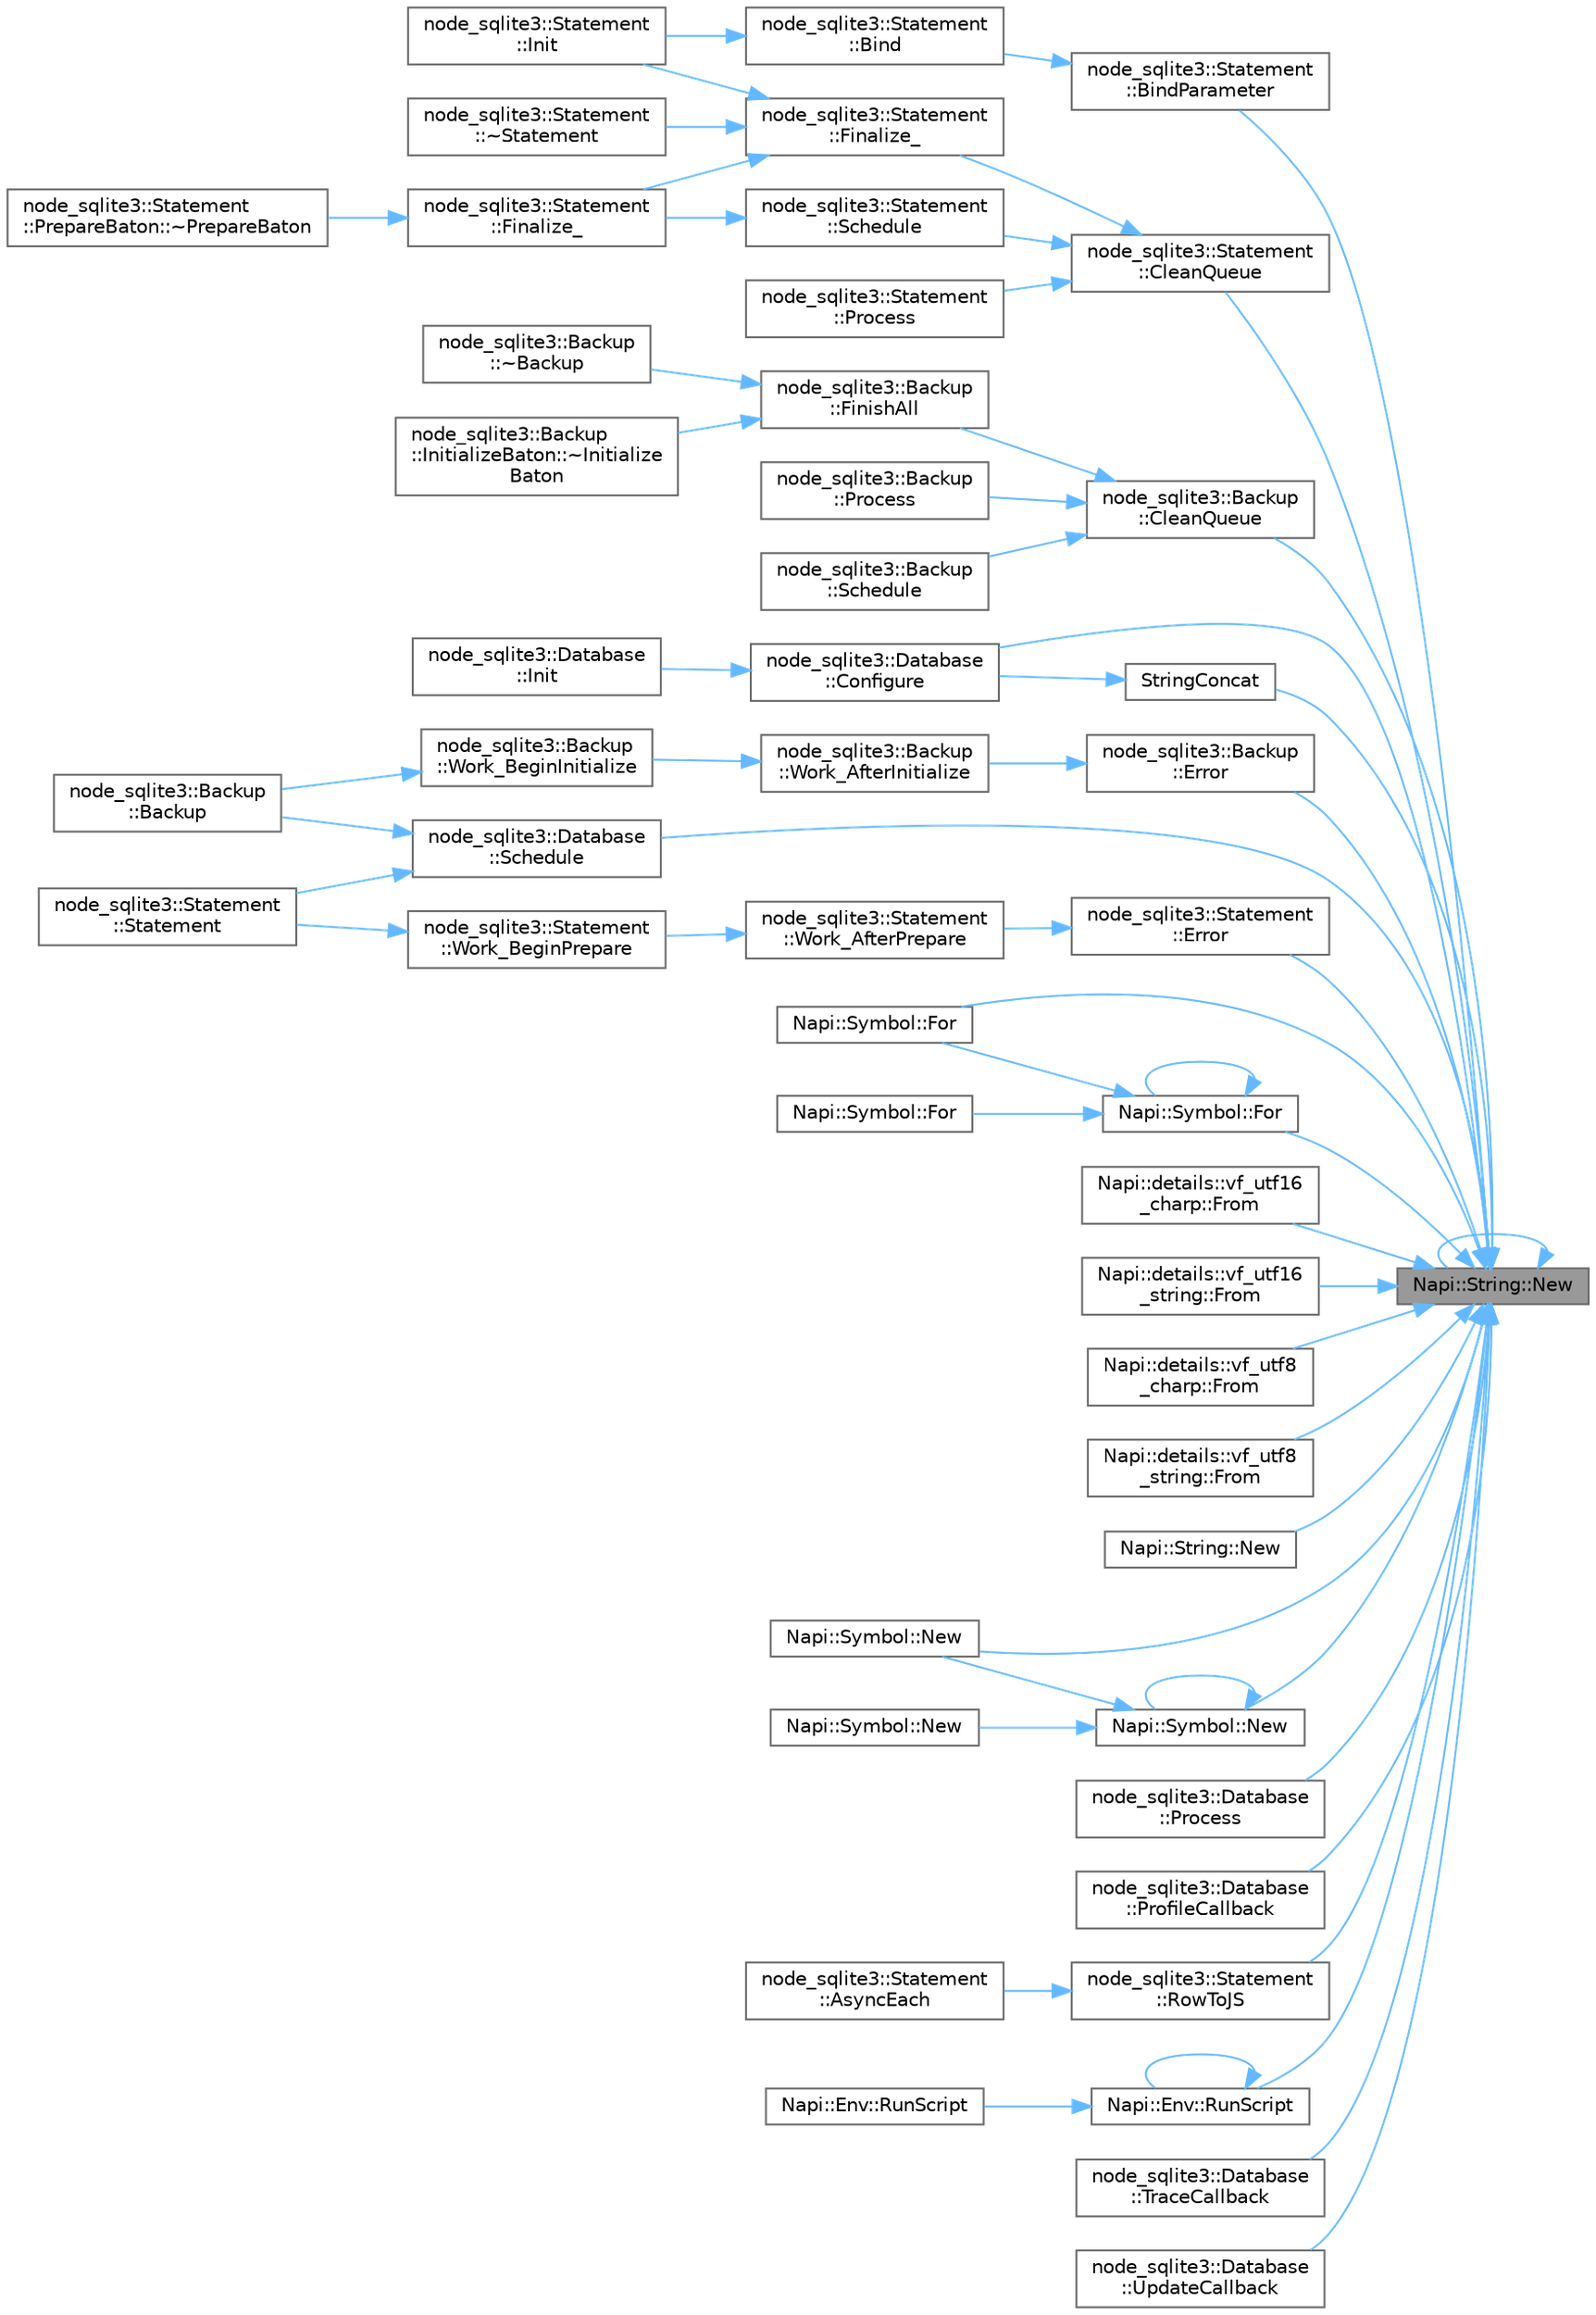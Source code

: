 digraph "Napi::String::New"
{
 // LATEX_PDF_SIZE
  bgcolor="transparent";
  edge [fontname=Helvetica,fontsize=10,labelfontname=Helvetica,labelfontsize=10];
  node [fontname=Helvetica,fontsize=10,shape=box,height=0.2,width=0.4];
  rankdir="RL";
  Node1 [id="Node000001",label="Napi::String::New",height=0.2,width=0.4,color="gray40", fillcolor="grey60", style="filled", fontcolor="black",tooltip="Creates a new String value from a UTF-8 encoded C++ string."];
  Node1 -> Node2 [id="edge59_Node000001_Node000002",dir="back",color="steelblue1",style="solid",tooltip=" "];
  Node2 [id="Node000002",label="node_sqlite3::Statement\l::BindParameter",height=0.2,width=0.4,color="grey40", fillcolor="white", style="filled",URL="$classnode__sqlite3_1_1_statement.html#ad8cc5e99e8296a07db48bbb1678050b1",tooltip=" "];
  Node2 -> Node3 [id="edge60_Node000002_Node000003",dir="back",color="steelblue1",style="solid",tooltip=" "];
  Node3 [id="Node000003",label="node_sqlite3::Statement\l::Bind",height=0.2,width=0.4,color="grey40", fillcolor="white", style="filled",URL="$classnode__sqlite3_1_1_statement.html#a3329249cd95736fe74f2ae1ff6e846ec",tooltip=" "];
  Node3 -> Node4 [id="edge61_Node000003_Node000004",dir="back",color="steelblue1",style="solid",tooltip=" "];
  Node4 [id="Node000004",label="node_sqlite3::Statement\l::Init",height=0.2,width=0.4,color="grey40", fillcolor="white", style="filled",URL="$classnode__sqlite3_1_1_statement.html#a167e7038d13728bab030a8206472b6ec",tooltip=" "];
  Node1 -> Node5 [id="edge62_Node000001_Node000005",dir="back",color="steelblue1",style="solid",tooltip=" "];
  Node5 [id="Node000005",label="node_sqlite3::Backup\l::CleanQueue",height=0.2,width=0.4,color="grey40", fillcolor="white", style="filled",URL="$classnode__sqlite3_1_1_backup.html#a8fdc61dd89b708dfe64a25db477313d6",tooltip=" "];
  Node5 -> Node6 [id="edge63_Node000005_Node000006",dir="back",color="steelblue1",style="solid",tooltip=" "];
  Node6 [id="Node000006",label="node_sqlite3::Backup\l::FinishAll",height=0.2,width=0.4,color="grey40", fillcolor="white", style="filled",URL="$classnode__sqlite3_1_1_backup.html#ae69f4ee2169853891d0e456944b39902",tooltip=" "];
  Node6 -> Node7 [id="edge64_Node000006_Node000007",dir="back",color="steelblue1",style="solid",tooltip=" "];
  Node7 [id="Node000007",label="node_sqlite3::Backup\l::~Backup",height=0.2,width=0.4,color="grey40", fillcolor="white", style="filled",URL="$classnode__sqlite3_1_1_backup.html#aa5119bce325526eeb978783137192c03",tooltip=" "];
  Node6 -> Node8 [id="edge65_Node000006_Node000008",dir="back",color="steelblue1",style="solid",tooltip=" "];
  Node8 [id="Node000008",label="node_sqlite3::Backup\l::InitializeBaton::~Initialize\lBaton",height=0.2,width=0.4,color="grey40", fillcolor="white", style="filled",URL="$structnode__sqlite3_1_1_backup_1_1_initialize_baton.html#a87961246882c466199f18f00ecc73450",tooltip=" "];
  Node5 -> Node9 [id="edge66_Node000005_Node000009",dir="back",color="steelblue1",style="solid",tooltip=" "];
  Node9 [id="Node000009",label="node_sqlite3::Backup\l::Process",height=0.2,width=0.4,color="grey40", fillcolor="white", style="filled",URL="$classnode__sqlite3_1_1_backup.html#acc50c7745f14e52174b99460f7290548",tooltip=" "];
  Node5 -> Node10 [id="edge67_Node000005_Node000010",dir="back",color="steelblue1",style="solid",tooltip=" "];
  Node10 [id="Node000010",label="node_sqlite3::Backup\l::Schedule",height=0.2,width=0.4,color="grey40", fillcolor="white", style="filled",URL="$classnode__sqlite3_1_1_backup.html#ae25b3f6e8152f0dd913ae8c5136892db",tooltip=" "];
  Node1 -> Node11 [id="edge68_Node000001_Node000011",dir="back",color="steelblue1",style="solid",tooltip=" "];
  Node11 [id="Node000011",label="node_sqlite3::Statement\l::CleanQueue",height=0.2,width=0.4,color="grey40", fillcolor="white", style="filled",URL="$classnode__sqlite3_1_1_statement.html#a46dbbfaebdd6b1384a7a81eb7bda834d",tooltip=" "];
  Node11 -> Node12 [id="edge69_Node000011_Node000012",dir="back",color="steelblue1",style="solid",tooltip=" "];
  Node12 [id="Node000012",label="node_sqlite3::Statement\l::Finalize_",height=0.2,width=0.4,color="grey40", fillcolor="white", style="filled",URL="$classnode__sqlite3_1_1_statement.html#a66a3160a30ee1843fa7f433872bba45f",tooltip=" "];
  Node12 -> Node13 [id="edge70_Node000012_Node000013",dir="back",color="steelblue1",style="solid",tooltip=" "];
  Node13 [id="Node000013",label="node_sqlite3::Statement\l::Finalize_",height=0.2,width=0.4,color="grey40", fillcolor="white", style="filled",URL="$classnode__sqlite3_1_1_statement.html#a7847c358d0e0f28b4e512a6e827b34b4",tooltip=" "];
  Node13 -> Node14 [id="edge71_Node000013_Node000014",dir="back",color="steelblue1",style="solid",tooltip=" "];
  Node14 [id="Node000014",label="node_sqlite3::Statement\l::PrepareBaton::~PrepareBaton",height=0.2,width=0.4,color="grey40", fillcolor="white", style="filled",URL="$structnode__sqlite3_1_1_statement_1_1_prepare_baton.html#ae11323bd2d44cdb52c92cd59a2c49e68",tooltip=" "];
  Node12 -> Node4 [id="edge72_Node000012_Node000004",dir="back",color="steelblue1",style="solid",tooltip=" "];
  Node12 -> Node15 [id="edge73_Node000012_Node000015",dir="back",color="steelblue1",style="solid",tooltip=" "];
  Node15 [id="Node000015",label="node_sqlite3::Statement\l::~Statement",height=0.2,width=0.4,color="grey40", fillcolor="white", style="filled",URL="$classnode__sqlite3_1_1_statement.html#a251d02dc37a2d01897abb012c1a78a58",tooltip=" "];
  Node11 -> Node16 [id="edge74_Node000011_Node000016",dir="back",color="steelblue1",style="solid",tooltip=" "];
  Node16 [id="Node000016",label="node_sqlite3::Statement\l::Process",height=0.2,width=0.4,color="grey40", fillcolor="white", style="filled",URL="$classnode__sqlite3_1_1_statement.html#a5a5dd29a15ef0b520c2090a66ea171e8",tooltip=" "];
  Node11 -> Node17 [id="edge75_Node000011_Node000017",dir="back",color="steelblue1",style="solid",tooltip=" "];
  Node17 [id="Node000017",label="node_sqlite3::Statement\l::Schedule",height=0.2,width=0.4,color="grey40", fillcolor="white", style="filled",URL="$classnode__sqlite3_1_1_statement.html#aac131bf3323141eb3876061811d6c284",tooltip=" "];
  Node17 -> Node13 [id="edge76_Node000017_Node000013",dir="back",color="steelblue1",style="solid",tooltip=" "];
  Node1 -> Node18 [id="edge77_Node000001_Node000018",dir="back",color="steelblue1",style="solid",tooltip=" "];
  Node18 [id="Node000018",label="node_sqlite3::Database\l::Configure",height=0.2,width=0.4,color="grey40", fillcolor="white", style="filled",URL="$classnode__sqlite3_1_1_database.html#a372193fc006b0ee71755c20d67e456fb",tooltip=" "];
  Node18 -> Node19 [id="edge78_Node000018_Node000019",dir="back",color="steelblue1",style="solid",tooltip=" "];
  Node19 [id="Node000019",label="node_sqlite3::Database\l::Init",height=0.2,width=0.4,color="grey40", fillcolor="white", style="filled",URL="$classnode__sqlite3_1_1_database.html#a74347e00418fa1cfcb9e18c694c7a612",tooltip=" "];
  Node1 -> Node20 [id="edge79_Node000001_Node000020",dir="back",color="steelblue1",style="solid",tooltip=" "];
  Node20 [id="Node000020",label="node_sqlite3::Backup\l::Error",height=0.2,width=0.4,color="grey40", fillcolor="white", style="filled",URL="$classnode__sqlite3_1_1_backup.html#a4ab0f85b24a88c2aa440e0e154170500",tooltip=" "];
  Node20 -> Node21 [id="edge80_Node000020_Node000021",dir="back",color="steelblue1",style="solid",tooltip=" "];
  Node21 [id="Node000021",label="node_sqlite3::Backup\l::Work_AfterInitialize",height=0.2,width=0.4,color="grey40", fillcolor="white", style="filled",URL="$classnode__sqlite3_1_1_backup.html#aaff5ffd911f81b727f8f98829a57c9fd",tooltip=" "];
  Node21 -> Node22 [id="edge81_Node000021_Node000022",dir="back",color="steelblue1",style="solid",tooltip=" "];
  Node22 [id="Node000022",label="node_sqlite3::Backup\l::Work_BeginInitialize",height=0.2,width=0.4,color="grey40", fillcolor="white", style="filled",URL="$classnode__sqlite3_1_1_backup.html#a5919f09e950761b2696afb57c4aac592",tooltip=" "];
  Node22 -> Node23 [id="edge82_Node000022_Node000023",dir="back",color="steelblue1",style="solid",tooltip=" "];
  Node23 [id="Node000023",label="node_sqlite3::Backup\l::Backup",height=0.2,width=0.4,color="grey40", fillcolor="white", style="filled",URL="$classnode__sqlite3_1_1_backup.html#a2f7c7f434b24b3f36f1f6aa9b3ef1fbc",tooltip=" "];
  Node1 -> Node24 [id="edge83_Node000001_Node000024",dir="back",color="steelblue1",style="solid",tooltip=" "];
  Node24 [id="Node000024",label="node_sqlite3::Statement\l::Error",height=0.2,width=0.4,color="grey40", fillcolor="white", style="filled",URL="$classnode__sqlite3_1_1_statement.html#a0adc30a125bb274dab2b66ce34bce2ae",tooltip=" "];
  Node24 -> Node25 [id="edge84_Node000024_Node000025",dir="back",color="steelblue1",style="solid",tooltip=" "];
  Node25 [id="Node000025",label="node_sqlite3::Statement\l::Work_AfterPrepare",height=0.2,width=0.4,color="grey40", fillcolor="white", style="filled",URL="$classnode__sqlite3_1_1_statement.html#a3711cd1b1bcb86622663acb3077a1249",tooltip=" "];
  Node25 -> Node26 [id="edge85_Node000025_Node000026",dir="back",color="steelblue1",style="solid",tooltip=" "];
  Node26 [id="Node000026",label="node_sqlite3::Statement\l::Work_BeginPrepare",height=0.2,width=0.4,color="grey40", fillcolor="white", style="filled",URL="$classnode__sqlite3_1_1_statement.html#a343c5241538d0a8222fd531c2103f413",tooltip=" "];
  Node26 -> Node27 [id="edge86_Node000026_Node000027",dir="back",color="steelblue1",style="solid",tooltip=" "];
  Node27 [id="Node000027",label="node_sqlite3::Statement\l::Statement",height=0.2,width=0.4,color="grey40", fillcolor="white", style="filled",URL="$classnode__sqlite3_1_1_statement.html#a44a25df6ae24c70d0a13279687113666",tooltip=" "];
  Node1 -> Node28 [id="edge87_Node000001_Node000028",dir="back",color="steelblue1",style="solid",tooltip=" "];
  Node28 [id="Node000028",label="Napi::Symbol::For",height=0.2,width=0.4,color="grey40", fillcolor="white", style="filled",URL="$class_napi_1_1_symbol.html#aa14bf722209397bbc710262c5a864dd8",tooltip=" "];
  Node1 -> Node29 [id="edge88_Node000001_Node000029",dir="back",color="steelblue1",style="solid",tooltip=" "];
  Node29 [id="Node000029",label="Napi::Symbol::For",height=0.2,width=0.4,color="grey40", fillcolor="white", style="filled",URL="$class_napi_1_1_symbol.html#a8fefd636a51f6561d47a9f1da4fbd373",tooltip=" "];
  Node29 -> Node28 [id="edge89_Node000029_Node000028",dir="back",color="steelblue1",style="solid",tooltip=" "];
  Node29 -> Node29 [id="edge90_Node000029_Node000029",dir="back",color="steelblue1",style="solid",tooltip=" "];
  Node29 -> Node30 [id="edge91_Node000029_Node000030",dir="back",color="steelblue1",style="solid",tooltip=" "];
  Node30 [id="Node000030",label="Napi::Symbol::For",height=0.2,width=0.4,color="grey40", fillcolor="white", style="filled",URL="$class_napi_1_1_symbol.html#acf30fec3e64a0d7bb9dcd174e0a717e6",tooltip=" "];
  Node1 -> Node31 [id="edge92_Node000001_Node000031",dir="back",color="steelblue1",style="solid",tooltip=" "];
  Node31 [id="Node000031",label="Napi::details::vf_utf16\l_charp::From",height=0.2,width=0.4,color="grey40", fillcolor="white", style="filled",URL="$struct_napi_1_1details_1_1vf__utf16__charp.html#a00964e1de98f7beffa5d8697abc8b981",tooltip=" "];
  Node1 -> Node32 [id="edge93_Node000001_Node000032",dir="back",color="steelblue1",style="solid",tooltip=" "];
  Node32 [id="Node000032",label="Napi::details::vf_utf16\l_string::From",height=0.2,width=0.4,color="grey40", fillcolor="white", style="filled",URL="$struct_napi_1_1details_1_1vf__utf16__string.html#ac4c5a471c85ff2f7039dd783be984398",tooltip=" "];
  Node1 -> Node33 [id="edge94_Node000001_Node000033",dir="back",color="steelblue1",style="solid",tooltip=" "];
  Node33 [id="Node000033",label="Napi::details::vf_utf8\l_charp::From",height=0.2,width=0.4,color="grey40", fillcolor="white", style="filled",URL="$struct_napi_1_1details_1_1vf__utf8__charp.html#a86335bfe3cad6c1898e06d802b1eddaa",tooltip=" "];
  Node1 -> Node34 [id="edge95_Node000001_Node000034",dir="back",color="steelblue1",style="solid",tooltip=" "];
  Node34 [id="Node000034",label="Napi::details::vf_utf8\l_string::From",height=0.2,width=0.4,color="grey40", fillcolor="white", style="filled",URL="$struct_napi_1_1details_1_1vf__utf8__string.html#a0e641f3acf0b421f19e3452be08505b1",tooltip=" "];
  Node1 -> Node1 [id="edge96_Node000001_Node000001",dir="back",color="steelblue1",style="solid",tooltip=" "];
  Node1 -> Node35 [id="edge97_Node000001_Node000035",dir="back",color="steelblue1",style="solid",tooltip=" "];
  Node35 [id="Node000035",label="Napi::String::New",height=0.2,width=0.4,color="grey40", fillcolor="white", style="filled",URL="$class_napi_1_1_string.html#a79adbcd94e02255ad58b5990c3e06090",tooltip="Creates a new String value from a UTF-16 encoded C++ string."];
  Node1 -> Node36 [id="edge98_Node000001_Node000036",dir="back",color="steelblue1",style="solid",tooltip=" "];
  Node36 [id="Node000036",label="Napi::Symbol::New",height=0.2,width=0.4,color="grey40", fillcolor="white", style="filled",URL="$class_napi_1_1_symbol.html#a1f0b040d6500514e42d61757630bd8d7",tooltip="Creates a new Symbol value with an optional description."];
  Node36 -> Node36 [id="edge99_Node000036_Node000036",dir="back",color="steelblue1",style="solid",tooltip=" "];
  Node36 -> Node37 [id="edge100_Node000036_Node000037",dir="back",color="steelblue1",style="solid",tooltip=" "];
  Node37 [id="Node000037",label="Napi::Symbol::New",height=0.2,width=0.4,color="grey40", fillcolor="white", style="filled",URL="$class_napi_1_1_symbol.html#a4610b9f6c5fc1ccd546ab21b5c53bb46",tooltip="Creates a new Symbol value with a description."];
  Node36 -> Node38 [id="edge101_Node000036_Node000038",dir="back",color="steelblue1",style="solid",tooltip=" "];
  Node38 [id="Node000038",label="Napi::Symbol::New",height=0.2,width=0.4,color="grey40", fillcolor="white", style="filled",URL="$class_napi_1_1_symbol.html#a9afda7ea76ebaa43b5eb1e2e3a0706ad",tooltip="Creates a new Symbol value with a description."];
  Node1 -> Node37 [id="edge102_Node000001_Node000037",dir="back",color="steelblue1",style="solid",tooltip=" "];
  Node1 -> Node39 [id="edge103_Node000001_Node000039",dir="back",color="steelblue1",style="solid",tooltip=" "];
  Node39 [id="Node000039",label="node_sqlite3::Database\l::Process",height=0.2,width=0.4,color="grey40", fillcolor="white", style="filled",URL="$classnode__sqlite3_1_1_database.html#a9628e12a23157e0d51b02bcc76de9e01",tooltip=" "];
  Node1 -> Node40 [id="edge104_Node000001_Node000040",dir="back",color="steelblue1",style="solid",tooltip=" "];
  Node40 [id="Node000040",label="node_sqlite3::Database\l::ProfileCallback",height=0.2,width=0.4,color="grey40", fillcolor="white", style="filled",URL="$classnode__sqlite3_1_1_database.html#a359329a4b5ffdf6d6218a262d5360e4c",tooltip=" "];
  Node1 -> Node41 [id="edge105_Node000001_Node000041",dir="back",color="steelblue1",style="solid",tooltip=" "];
  Node41 [id="Node000041",label="node_sqlite3::Statement\l::RowToJS",height=0.2,width=0.4,color="grey40", fillcolor="white", style="filled",URL="$classnode__sqlite3_1_1_statement.html#a8c164d1a5ab4c2c3bb38f0ccaecba9f9",tooltip=" "];
  Node41 -> Node42 [id="edge106_Node000041_Node000042",dir="back",color="steelblue1",style="solid",tooltip=" "];
  Node42 [id="Node000042",label="node_sqlite3::Statement\l::AsyncEach",height=0.2,width=0.4,color="grey40", fillcolor="white", style="filled",URL="$classnode__sqlite3_1_1_statement.html#ae23ecb3967888e48225dfa3a7a5fc51b",tooltip=" "];
  Node1 -> Node43 [id="edge107_Node000001_Node000043",dir="back",color="steelblue1",style="solid",tooltip=" "];
  Node43 [id="Node000043",label="Napi::Env::RunScript",height=0.2,width=0.4,color="grey40", fillcolor="white", style="filled",URL="$class_napi_1_1_env.html#a79baced1a13c812002e79102592e417e",tooltip=" "];
  Node43 -> Node43 [id="edge108_Node000043_Node000043",dir="back",color="steelblue1",style="solid",tooltip=" "];
  Node43 -> Node44 [id="edge109_Node000043_Node000044",dir="back",color="steelblue1",style="solid",tooltip=" "];
  Node44 [id="Node000044",label="Napi::Env::RunScript",height=0.2,width=0.4,color="grey40", fillcolor="white", style="filled",URL="$class_napi_1_1_env.html#a4c58ae410f34bed2482eaed535ba28f0",tooltip=" "];
  Node1 -> Node45 [id="edge110_Node000001_Node000045",dir="back",color="steelblue1",style="solid",tooltip=" "];
  Node45 [id="Node000045",label="node_sqlite3::Database\l::Schedule",height=0.2,width=0.4,color="grey40", fillcolor="white", style="filled",URL="$classnode__sqlite3_1_1_database.html#a0f7143c8b39176377f7c732477d5d734",tooltip=" "];
  Node45 -> Node23 [id="edge111_Node000045_Node000023",dir="back",color="steelblue1",style="solid",tooltip=" "];
  Node45 -> Node27 [id="edge112_Node000045_Node000027",dir="back",color="steelblue1",style="solid",tooltip=" "];
  Node1 -> Node46 [id="edge113_Node000001_Node000046",dir="back",color="steelblue1",style="solid",tooltip=" "];
  Node46 [id="Node000046",label="StringConcat",height=0.2,width=0.4,color="grey40", fillcolor="white", style="filled",URL="$macros_8h.html#a811d9537533f3fdd56b909621028b0df",tooltip=" "];
  Node46 -> Node18 [id="edge114_Node000046_Node000018",dir="back",color="steelblue1",style="solid",tooltip=" "];
  Node1 -> Node47 [id="edge115_Node000001_Node000047",dir="back",color="steelblue1",style="solid",tooltip=" "];
  Node47 [id="Node000047",label="node_sqlite3::Database\l::TraceCallback",height=0.2,width=0.4,color="grey40", fillcolor="white", style="filled",URL="$classnode__sqlite3_1_1_database.html#a96523c43a729e513516ff21bce7d528d",tooltip=" "];
  Node1 -> Node48 [id="edge116_Node000001_Node000048",dir="back",color="steelblue1",style="solid",tooltip=" "];
  Node48 [id="Node000048",label="node_sqlite3::Database\l::UpdateCallback",height=0.2,width=0.4,color="grey40", fillcolor="white", style="filled",URL="$classnode__sqlite3_1_1_database.html#a1774e178ce906f9d7a31e5b9158e78f0",tooltip=" "];
}
